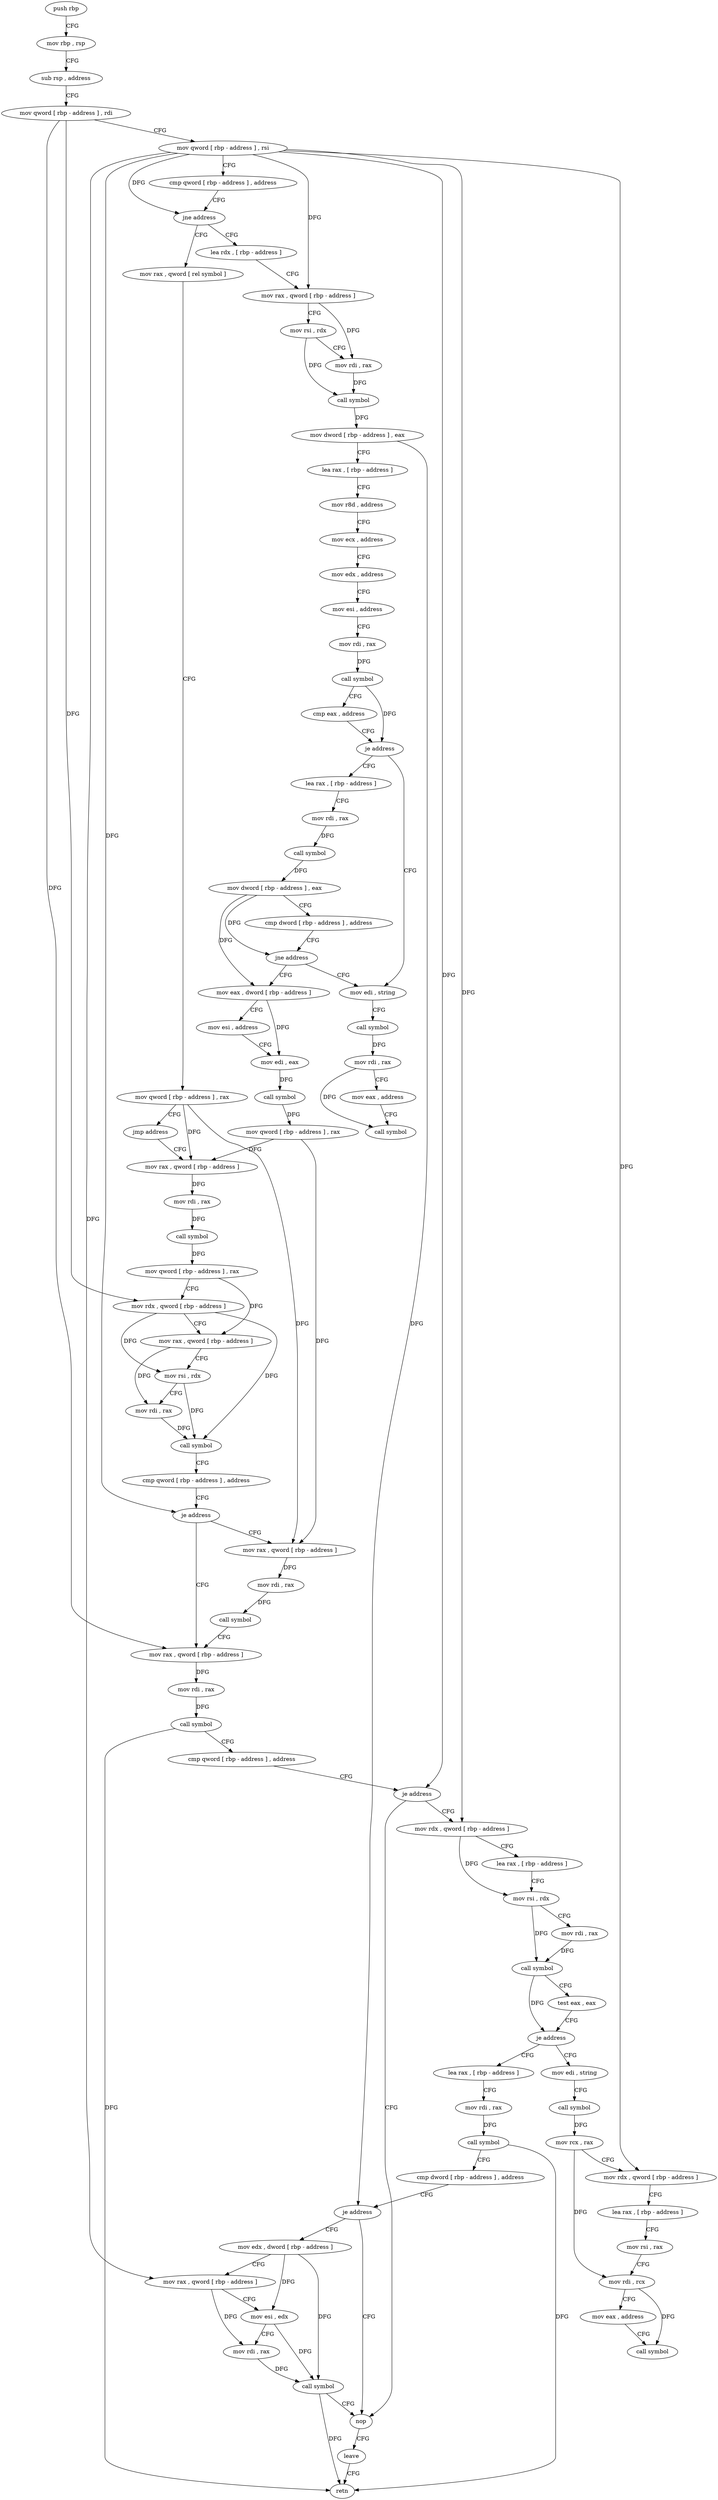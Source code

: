 digraph "func" {
"4217110" [label = "push rbp" ]
"4217111" [label = "mov rbp , rsp" ]
"4217114" [label = "sub rsp , address" ]
"4217121" [label = "mov qword [ rbp - address ] , rdi" ]
"4217128" [label = "mov qword [ rbp - address ] , rsi" ]
"4217135" [label = "cmp qword [ rbp - address ] , address" ]
"4217143" [label = "jne address" ]
"4217161" [label = "lea rdx , [ rbp - address ]" ]
"4217145" [label = "mov rax , qword [ rel symbol ]" ]
"4217168" [label = "mov rax , qword [ rbp - address ]" ]
"4217175" [label = "mov rsi , rdx" ]
"4217178" [label = "mov rdi , rax" ]
"4217181" [label = "call symbol" ]
"4217186" [label = "mov dword [ rbp - address ] , eax" ]
"4217189" [label = "lea rax , [ rbp - address ]" ]
"4217196" [label = "mov r8d , address" ]
"4217202" [label = "mov ecx , address" ]
"4217207" [label = "mov edx , address" ]
"4217212" [label = "mov esi , address" ]
"4217217" [label = "mov rdi , rax" ]
"4217220" [label = "call symbol" ]
"4217225" [label = "cmp eax , address" ]
"4217228" [label = "je address" ]
"4217254" [label = "mov edi , string" ]
"4217230" [label = "lea rax , [ rbp - address ]" ]
"4217152" [label = "mov qword [ rbp - address ] , rax" ]
"4217156" [label = "jmp address" ]
"4217296" [label = "mov rax , qword [ rbp - address ]" ]
"4217259" [label = "call symbol" ]
"4217264" [label = "mov rdi , rax" ]
"4217267" [label = "mov eax , address" ]
"4217272" [label = "call symbol" ]
"4217237" [label = "mov rdi , rax" ]
"4217240" [label = "call symbol" ]
"4217245" [label = "mov dword [ rbp - address ] , eax" ]
"4217248" [label = "cmp dword [ rbp - address ] , address" ]
"4217252" [label = "jne address" ]
"4217277" [label = "mov eax , dword [ rbp - address ]" ]
"4217300" [label = "mov rdi , rax" ]
"4217303" [label = "call symbol" ]
"4217308" [label = "mov qword [ rbp - address ] , rax" ]
"4217312" [label = "mov rdx , qword [ rbp - address ]" ]
"4217319" [label = "mov rax , qword [ rbp - address ]" ]
"4217323" [label = "mov rsi , rdx" ]
"4217326" [label = "mov rdi , rax" ]
"4217329" [label = "call symbol" ]
"4217334" [label = "cmp qword [ rbp - address ] , address" ]
"4217342" [label = "je address" ]
"4217356" [label = "mov rax , qword [ rbp - address ]" ]
"4217344" [label = "mov rax , qword [ rbp - address ]" ]
"4217280" [label = "mov esi , address" ]
"4217285" [label = "mov edi , eax" ]
"4217287" [label = "call symbol" ]
"4217292" [label = "mov qword [ rbp - address ] , rax" ]
"4217363" [label = "mov rdi , rax" ]
"4217366" [label = "call symbol" ]
"4217371" [label = "cmp qword [ rbp - address ] , address" ]
"4217379" [label = "je address" ]
"4217497" [label = "nop" ]
"4217381" [label = "mov rdx , qword [ rbp - address ]" ]
"4217348" [label = "mov rdi , rax" ]
"4217351" [label = "call symbol" ]
"4217498" [label = "leave" ]
"4217499" [label = "retn" ]
"4217388" [label = "lea rax , [ rbp - address ]" ]
"4217395" [label = "mov rsi , rdx" ]
"4217398" [label = "mov rdi , rax" ]
"4217401" [label = "call symbol" ]
"4217406" [label = "test eax , eax" ]
"4217408" [label = "je address" ]
"4217453" [label = "lea rax , [ rbp - address ]" ]
"4217410" [label = "mov edi , string" ]
"4217460" [label = "mov rdi , rax" ]
"4217463" [label = "call symbol" ]
"4217468" [label = "cmp dword [ rbp - address ] , address" ]
"4217472" [label = "je address" ]
"4217474" [label = "mov edx , dword [ rbp - address ]" ]
"4217415" [label = "call symbol" ]
"4217420" [label = "mov rcx , rax" ]
"4217423" [label = "mov rdx , qword [ rbp - address ]" ]
"4217430" [label = "lea rax , [ rbp - address ]" ]
"4217437" [label = "mov rsi , rax" ]
"4217440" [label = "mov rdi , rcx" ]
"4217443" [label = "mov eax , address" ]
"4217448" [label = "call symbol" ]
"4217480" [label = "mov rax , qword [ rbp - address ]" ]
"4217487" [label = "mov esi , edx" ]
"4217489" [label = "mov rdi , rax" ]
"4217492" [label = "call symbol" ]
"4217110" -> "4217111" [ label = "CFG" ]
"4217111" -> "4217114" [ label = "CFG" ]
"4217114" -> "4217121" [ label = "CFG" ]
"4217121" -> "4217128" [ label = "CFG" ]
"4217121" -> "4217312" [ label = "DFG" ]
"4217121" -> "4217356" [ label = "DFG" ]
"4217128" -> "4217135" [ label = "CFG" ]
"4217128" -> "4217143" [ label = "DFG" ]
"4217128" -> "4217168" [ label = "DFG" ]
"4217128" -> "4217342" [ label = "DFG" ]
"4217128" -> "4217379" [ label = "DFG" ]
"4217128" -> "4217381" [ label = "DFG" ]
"4217128" -> "4217423" [ label = "DFG" ]
"4217128" -> "4217480" [ label = "DFG" ]
"4217135" -> "4217143" [ label = "CFG" ]
"4217143" -> "4217161" [ label = "CFG" ]
"4217143" -> "4217145" [ label = "CFG" ]
"4217161" -> "4217168" [ label = "CFG" ]
"4217145" -> "4217152" [ label = "CFG" ]
"4217168" -> "4217175" [ label = "CFG" ]
"4217168" -> "4217178" [ label = "DFG" ]
"4217175" -> "4217178" [ label = "CFG" ]
"4217175" -> "4217181" [ label = "DFG" ]
"4217178" -> "4217181" [ label = "DFG" ]
"4217181" -> "4217186" [ label = "DFG" ]
"4217186" -> "4217189" [ label = "CFG" ]
"4217186" -> "4217472" [ label = "DFG" ]
"4217189" -> "4217196" [ label = "CFG" ]
"4217196" -> "4217202" [ label = "CFG" ]
"4217202" -> "4217207" [ label = "CFG" ]
"4217207" -> "4217212" [ label = "CFG" ]
"4217212" -> "4217217" [ label = "CFG" ]
"4217217" -> "4217220" [ label = "DFG" ]
"4217220" -> "4217225" [ label = "CFG" ]
"4217220" -> "4217228" [ label = "DFG" ]
"4217225" -> "4217228" [ label = "CFG" ]
"4217228" -> "4217254" [ label = "CFG" ]
"4217228" -> "4217230" [ label = "CFG" ]
"4217254" -> "4217259" [ label = "CFG" ]
"4217230" -> "4217237" [ label = "CFG" ]
"4217152" -> "4217156" [ label = "CFG" ]
"4217152" -> "4217296" [ label = "DFG" ]
"4217152" -> "4217344" [ label = "DFG" ]
"4217156" -> "4217296" [ label = "CFG" ]
"4217296" -> "4217300" [ label = "DFG" ]
"4217259" -> "4217264" [ label = "DFG" ]
"4217264" -> "4217267" [ label = "CFG" ]
"4217264" -> "4217272" [ label = "DFG" ]
"4217267" -> "4217272" [ label = "CFG" ]
"4217237" -> "4217240" [ label = "DFG" ]
"4217240" -> "4217245" [ label = "DFG" ]
"4217245" -> "4217248" [ label = "CFG" ]
"4217245" -> "4217252" [ label = "DFG" ]
"4217245" -> "4217277" [ label = "DFG" ]
"4217248" -> "4217252" [ label = "CFG" ]
"4217252" -> "4217277" [ label = "CFG" ]
"4217252" -> "4217254" [ label = "CFG" ]
"4217277" -> "4217280" [ label = "CFG" ]
"4217277" -> "4217285" [ label = "DFG" ]
"4217300" -> "4217303" [ label = "DFG" ]
"4217303" -> "4217308" [ label = "DFG" ]
"4217308" -> "4217312" [ label = "CFG" ]
"4217308" -> "4217319" [ label = "DFG" ]
"4217312" -> "4217319" [ label = "CFG" ]
"4217312" -> "4217323" [ label = "DFG" ]
"4217312" -> "4217329" [ label = "DFG" ]
"4217319" -> "4217323" [ label = "CFG" ]
"4217319" -> "4217326" [ label = "DFG" ]
"4217323" -> "4217326" [ label = "CFG" ]
"4217323" -> "4217329" [ label = "DFG" ]
"4217326" -> "4217329" [ label = "DFG" ]
"4217329" -> "4217334" [ label = "CFG" ]
"4217334" -> "4217342" [ label = "CFG" ]
"4217342" -> "4217356" [ label = "CFG" ]
"4217342" -> "4217344" [ label = "CFG" ]
"4217356" -> "4217363" [ label = "DFG" ]
"4217344" -> "4217348" [ label = "DFG" ]
"4217280" -> "4217285" [ label = "CFG" ]
"4217285" -> "4217287" [ label = "DFG" ]
"4217287" -> "4217292" [ label = "DFG" ]
"4217292" -> "4217296" [ label = "DFG" ]
"4217292" -> "4217344" [ label = "DFG" ]
"4217363" -> "4217366" [ label = "DFG" ]
"4217366" -> "4217371" [ label = "CFG" ]
"4217366" -> "4217499" [ label = "DFG" ]
"4217371" -> "4217379" [ label = "CFG" ]
"4217379" -> "4217497" [ label = "CFG" ]
"4217379" -> "4217381" [ label = "CFG" ]
"4217497" -> "4217498" [ label = "CFG" ]
"4217381" -> "4217388" [ label = "CFG" ]
"4217381" -> "4217395" [ label = "DFG" ]
"4217348" -> "4217351" [ label = "DFG" ]
"4217351" -> "4217356" [ label = "CFG" ]
"4217498" -> "4217499" [ label = "CFG" ]
"4217388" -> "4217395" [ label = "CFG" ]
"4217395" -> "4217398" [ label = "CFG" ]
"4217395" -> "4217401" [ label = "DFG" ]
"4217398" -> "4217401" [ label = "DFG" ]
"4217401" -> "4217406" [ label = "CFG" ]
"4217401" -> "4217408" [ label = "DFG" ]
"4217406" -> "4217408" [ label = "CFG" ]
"4217408" -> "4217453" [ label = "CFG" ]
"4217408" -> "4217410" [ label = "CFG" ]
"4217453" -> "4217460" [ label = "CFG" ]
"4217410" -> "4217415" [ label = "CFG" ]
"4217460" -> "4217463" [ label = "DFG" ]
"4217463" -> "4217468" [ label = "CFG" ]
"4217463" -> "4217499" [ label = "DFG" ]
"4217468" -> "4217472" [ label = "CFG" ]
"4217472" -> "4217497" [ label = "CFG" ]
"4217472" -> "4217474" [ label = "CFG" ]
"4217474" -> "4217480" [ label = "CFG" ]
"4217474" -> "4217487" [ label = "DFG" ]
"4217474" -> "4217492" [ label = "DFG" ]
"4217415" -> "4217420" [ label = "DFG" ]
"4217420" -> "4217423" [ label = "CFG" ]
"4217420" -> "4217440" [ label = "DFG" ]
"4217423" -> "4217430" [ label = "CFG" ]
"4217430" -> "4217437" [ label = "CFG" ]
"4217437" -> "4217440" [ label = "CFG" ]
"4217440" -> "4217443" [ label = "CFG" ]
"4217440" -> "4217448" [ label = "DFG" ]
"4217443" -> "4217448" [ label = "CFG" ]
"4217480" -> "4217487" [ label = "CFG" ]
"4217480" -> "4217489" [ label = "DFG" ]
"4217487" -> "4217489" [ label = "CFG" ]
"4217487" -> "4217492" [ label = "DFG" ]
"4217489" -> "4217492" [ label = "DFG" ]
"4217492" -> "4217497" [ label = "CFG" ]
"4217492" -> "4217499" [ label = "DFG" ]
}
